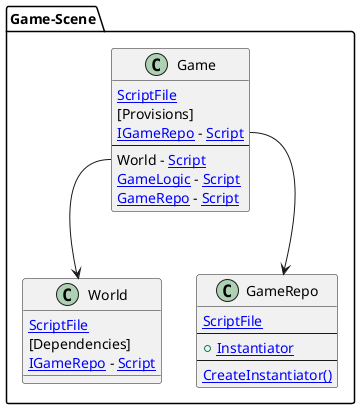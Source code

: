 ﻿@startuml

package Game-Scene [[../../TestCases/HasDependency/Game.tscn]] {
	
class Game  {
	[[../../Game/Game.cs ScriptFile]]
	[Provisions]
	[[../../Game/Game.cs:15 IGameRepo]] - [[../../TestCases/HasDependency/Domain/GameRepo.cs Script]]
--
World - [[../../World/World.cs Script]]
	[[../../Game/Game.cs:22 GameLogic]] - [[../../TestCases/HasDependency/Logic/GameLogic.cs Script]]
	[[../../Game/Game.cs:21 GameRepo]] - [[../../TestCases/HasDependency/Domain/GameRepo.cs Script]]
}

	
class World  {
	[[../../World/World.cs ScriptFile]]
	[Dependencies]
	[[../../World/World.cs:19 IGameRepo]] - [[../../TestCases/HasDependency/Domain/GameRepo.cs Script]]
}

	
class GameRepo  {
	[[../../TestCases/HasDependency/Domain/GameRepo.cs ScriptFile]]
--
+ [[../../TestCases/HasDependency/Domain/GameRepo.cs:15 Instantiator]]
--
[[../../TestCases/HasDependency/Domain/GameRepo.cs:17 CreateInstantiator()]]
}

	Game::World --> World
	Game::GameRepo --> GameRepo
}

@enduml